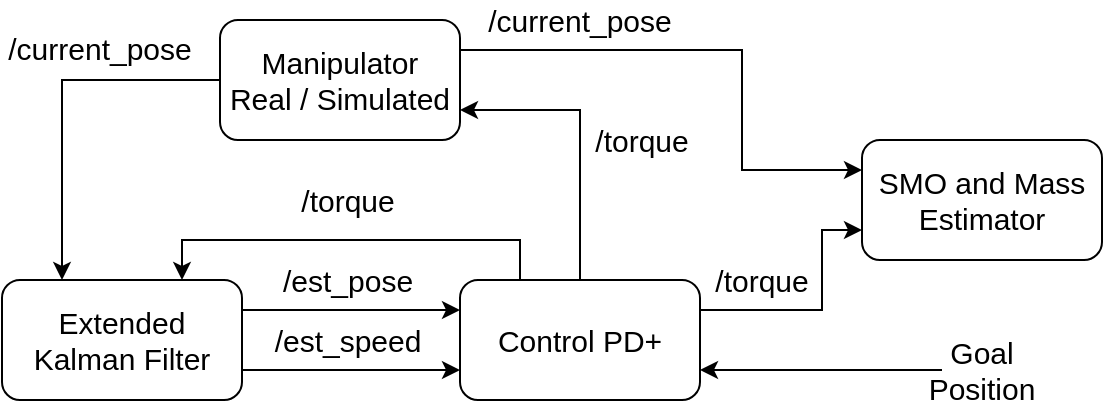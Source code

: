 <mxfile version="13.6.2" type="device"><diagram id="C5RBs43oDa-KdzZeNtuy" name="Page-1"><mxGraphModel dx="1355" dy="776" grid="1" gridSize="10" guides="1" tooltips="1" connect="1" arrows="1" fold="1" page="1" pageScale="1" pageWidth="827" pageHeight="1169" math="0" shadow="0"><root><mxCell id="WIyWlLk6GJQsqaUBKTNV-0"/><mxCell id="WIyWlLk6GJQsqaUBKTNV-1" parent="WIyWlLk6GJQsqaUBKTNV-0"/><mxCell id="2MOzuTsXRPKcC8YMw_SE-10" style="edgeStyle=orthogonalEdgeStyle;rounded=0;orthogonalLoop=1;jettySize=auto;html=1;exitX=0;exitY=0.5;exitDx=0;exitDy=0;fontSize=16;" edge="1" parent="WIyWlLk6GJQsqaUBKTNV-1" source="2MOzuTsXRPKcC8YMw_SE-0" target="2MOzuTsXRPKcC8YMw_SE-3"><mxGeometry relative="1" as="geometry"><Array as="points"><mxPoint x="210" y="130"/></Array></mxGeometry></mxCell><mxCell id="2MOzuTsXRPKcC8YMw_SE-24" style="edgeStyle=orthogonalEdgeStyle;rounded=0;orthogonalLoop=1;jettySize=auto;html=1;exitX=1;exitY=0.25;exitDx=0;exitDy=0;entryX=0;entryY=0.25;entryDx=0;entryDy=0;fontSize=15;" edge="1" parent="WIyWlLk6GJQsqaUBKTNV-1" source="2MOzuTsXRPKcC8YMw_SE-0" target="2MOzuTsXRPKcC8YMw_SE-1"><mxGeometry relative="1" as="geometry"><Array as="points"><mxPoint x="550" y="115"/><mxPoint x="550" y="175"/></Array></mxGeometry></mxCell><mxCell id="2MOzuTsXRPKcC8YMw_SE-0" value="&lt;div style=&quot;font-size: 15px;&quot;&gt;Manipulator&lt;/div&gt;&lt;div style=&quot;font-size: 15px;&quot;&gt;Real / Simulated&lt;br style=&quot;font-size: 15px;&quot;&gt;&lt;/div&gt;" style="rounded=1;whiteSpace=wrap;html=1;fontSize=15;" vertex="1" parent="WIyWlLk6GJQsqaUBKTNV-1"><mxGeometry x="289" y="100" width="120" height="60" as="geometry"/></mxCell><mxCell id="2MOzuTsXRPKcC8YMw_SE-1" value="&lt;div style=&quot;font-size: 15px;&quot;&gt;SMO and Mass&lt;/div&gt;&lt;div style=&quot;font-size: 15px;&quot;&gt;Estimator&lt;br style=&quot;font-size: 15px;&quot;&gt;&lt;/div&gt;" style="rounded=1;whiteSpace=wrap;html=1;fontSize=15;" vertex="1" parent="WIyWlLk6GJQsqaUBKTNV-1"><mxGeometry x="610" y="160" width="120" height="60" as="geometry"/></mxCell><mxCell id="2MOzuTsXRPKcC8YMw_SE-13" style="edgeStyle=orthogonalEdgeStyle;rounded=0;orthogonalLoop=1;jettySize=auto;html=1;exitX=0.25;exitY=0;exitDx=0;exitDy=0;entryX=0.75;entryY=0;entryDx=0;entryDy=0;fontSize=16;" edge="1" parent="WIyWlLk6GJQsqaUBKTNV-1" source="2MOzuTsXRPKcC8YMw_SE-2" target="2MOzuTsXRPKcC8YMw_SE-3"><mxGeometry relative="1" as="geometry"/></mxCell><mxCell id="2MOzuTsXRPKcC8YMw_SE-19" style="edgeStyle=orthogonalEdgeStyle;rounded=0;orthogonalLoop=1;jettySize=auto;html=1;exitX=0.5;exitY=0;exitDx=0;exitDy=0;entryX=1;entryY=0.75;entryDx=0;entryDy=0;fontSize=15;" edge="1" parent="WIyWlLk6GJQsqaUBKTNV-1" source="2MOzuTsXRPKcC8YMw_SE-2" target="2MOzuTsXRPKcC8YMw_SE-0"><mxGeometry relative="1" as="geometry"/></mxCell><mxCell id="2MOzuTsXRPKcC8YMw_SE-22" style="edgeStyle=orthogonalEdgeStyle;rounded=0;orthogonalLoop=1;jettySize=auto;html=1;exitX=1;exitY=0.25;exitDx=0;exitDy=0;entryX=0;entryY=0.75;entryDx=0;entryDy=0;fontSize=15;" edge="1" parent="WIyWlLk6GJQsqaUBKTNV-1" source="2MOzuTsXRPKcC8YMw_SE-2" target="2MOzuTsXRPKcC8YMw_SE-1"><mxGeometry relative="1" as="geometry"><Array as="points"><mxPoint x="590" y="245"/><mxPoint x="590" y="205"/></Array></mxGeometry></mxCell><mxCell id="2MOzuTsXRPKcC8YMw_SE-2" value="Control PD+" style="rounded=1;whiteSpace=wrap;html=1;fontSize=15;" vertex="1" parent="WIyWlLk6GJQsqaUBKTNV-1"><mxGeometry x="409" y="230" width="120" height="60" as="geometry"/></mxCell><mxCell id="2MOzuTsXRPKcC8YMw_SE-11" style="edgeStyle=orthogonalEdgeStyle;rounded=0;orthogonalLoop=1;jettySize=auto;html=1;exitX=1;exitY=0.75;exitDx=0;exitDy=0;entryX=0;entryY=0.75;entryDx=0;entryDy=0;fontSize=16;" edge="1" parent="WIyWlLk6GJQsqaUBKTNV-1" source="2MOzuTsXRPKcC8YMw_SE-3" target="2MOzuTsXRPKcC8YMw_SE-2"><mxGeometry relative="1" as="geometry"/></mxCell><mxCell id="2MOzuTsXRPKcC8YMw_SE-12" style="edgeStyle=orthogonalEdgeStyle;rounded=0;orthogonalLoop=1;jettySize=auto;html=1;exitX=1;exitY=0.25;exitDx=0;exitDy=0;entryX=0;entryY=0.25;entryDx=0;entryDy=0;fontSize=16;" edge="1" parent="WIyWlLk6GJQsqaUBKTNV-1" source="2MOzuTsXRPKcC8YMw_SE-3" target="2MOzuTsXRPKcC8YMw_SE-2"><mxGeometry relative="1" as="geometry"/></mxCell><mxCell id="2MOzuTsXRPKcC8YMw_SE-3" value="&lt;div&gt;Extended&lt;/div&gt;&lt;div&gt; Kalman Filter&lt;/div&gt;" style="rounded=1;whiteSpace=wrap;html=1;fontSize=15;" vertex="1" parent="WIyWlLk6GJQsqaUBKTNV-1"><mxGeometry x="180" y="230" width="120" height="60" as="geometry"/></mxCell><mxCell id="2MOzuTsXRPKcC8YMw_SE-14" value="/current_pose" style="text;html=1;strokeColor=none;fillColor=none;align=center;verticalAlign=middle;whiteSpace=wrap;rounded=0;fontSize=15;" vertex="1" parent="WIyWlLk6GJQsqaUBKTNV-1"><mxGeometry x="209" y="104" width="40" height="20" as="geometry"/></mxCell><mxCell id="2MOzuTsXRPKcC8YMw_SE-15" value="/est_pose" style="text;html=1;strokeColor=none;fillColor=none;align=center;verticalAlign=middle;whiteSpace=wrap;rounded=0;fontSize=15;" vertex="1" parent="WIyWlLk6GJQsqaUBKTNV-1"><mxGeometry x="333" y="220" width="40" height="20" as="geometry"/></mxCell><mxCell id="2MOzuTsXRPKcC8YMw_SE-16" value="/est_speed" style="text;html=1;strokeColor=none;fillColor=none;align=center;verticalAlign=middle;whiteSpace=wrap;rounded=0;fontSize=15;" vertex="1" parent="WIyWlLk6GJQsqaUBKTNV-1"><mxGeometry x="333" y="250" width="40" height="20" as="geometry"/></mxCell><mxCell id="2MOzuTsXRPKcC8YMw_SE-17" value="/torque" style="text;html=1;strokeColor=none;fillColor=none;align=center;verticalAlign=middle;whiteSpace=wrap;rounded=0;fontSize=15;" vertex="1" parent="WIyWlLk6GJQsqaUBKTNV-1"><mxGeometry x="333" y="180" width="40" height="20" as="geometry"/></mxCell><mxCell id="2MOzuTsXRPKcC8YMw_SE-21" value="/torque" style="text;html=1;strokeColor=none;fillColor=none;align=center;verticalAlign=middle;whiteSpace=wrap;rounded=0;fontSize=15;" vertex="1" parent="WIyWlLk6GJQsqaUBKTNV-1"><mxGeometry x="480" y="150" width="40" height="20" as="geometry"/></mxCell><mxCell id="2MOzuTsXRPKcC8YMw_SE-23" value="/torque" style="text;html=1;strokeColor=none;fillColor=none;align=center;verticalAlign=middle;whiteSpace=wrap;rounded=0;fontSize=15;" vertex="1" parent="WIyWlLk6GJQsqaUBKTNV-1"><mxGeometry x="540" y="220" width="40" height="20" as="geometry"/></mxCell><mxCell id="2MOzuTsXRPKcC8YMw_SE-26" value="/current_pose" style="text;html=1;strokeColor=none;fillColor=none;align=center;verticalAlign=middle;whiteSpace=wrap;rounded=0;fontSize=15;" vertex="1" parent="WIyWlLk6GJQsqaUBKTNV-1"><mxGeometry x="449" y="90" width="40" height="20" as="geometry"/></mxCell><mxCell id="2MOzuTsXRPKcC8YMw_SE-29" style="edgeStyle=orthogonalEdgeStyle;rounded=0;orthogonalLoop=1;jettySize=auto;html=1;exitX=0;exitY=0.5;exitDx=0;exitDy=0;entryX=1;entryY=0.75;entryDx=0;entryDy=0;fontSize=15;" edge="1" parent="WIyWlLk6GJQsqaUBKTNV-1" source="2MOzuTsXRPKcC8YMw_SE-28" target="2MOzuTsXRPKcC8YMw_SE-2"><mxGeometry relative="1" as="geometry"/></mxCell><mxCell id="2MOzuTsXRPKcC8YMw_SE-28" value="Goal Position" style="text;html=1;strokeColor=none;fillColor=none;align=center;verticalAlign=middle;whiteSpace=wrap;rounded=0;fontSize=15;" vertex="1" parent="WIyWlLk6GJQsqaUBKTNV-1"><mxGeometry x="650" y="265" width="40" height="20" as="geometry"/></mxCell></root></mxGraphModel></diagram></mxfile>